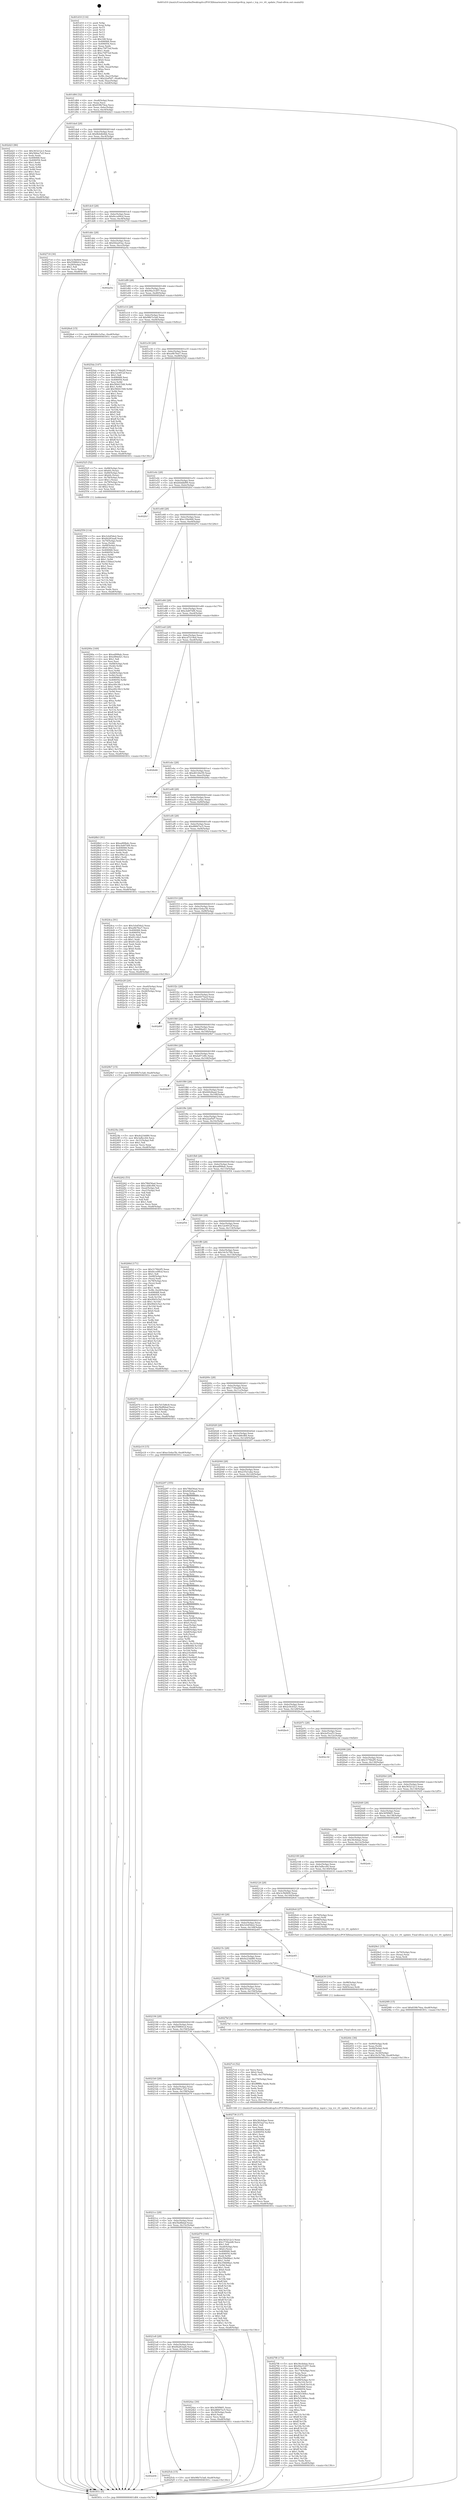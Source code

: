 digraph "0x401d10" {
  label = "0x401d10 (/mnt/c/Users/mathe/Desktop/tcc/POCII/binaries/extr_linuxnetipv4tcp_input.c_tcp_rcv_rtt_update_Final-ollvm.out::main(0))"
  labelloc = "t"
  node[shape=record]

  Entry [label="",width=0.3,height=0.3,shape=circle,fillcolor=black,style=filled]
  "0x401d84" [label="{
     0x401d84 [32]\l
     | [instrs]\l
     &nbsp;&nbsp;0x401d84 \<+6\>: mov -0xa8(%rbp),%eax\l
     &nbsp;&nbsp;0x401d8a \<+2\>: mov %eax,%ecx\l
     &nbsp;&nbsp;0x401d8c \<+6\>: sub $0x839b74ea,%ecx\l
     &nbsp;&nbsp;0x401d92 \<+6\>: mov %eax,-0xbc(%rbp)\l
     &nbsp;&nbsp;0x401d98 \<+6\>: mov %ecx,-0xc0(%rbp)\l
     &nbsp;&nbsp;0x401d9e \<+6\>: je 0000000000402d23 \<main+0x1013\>\l
  }"]
  "0x402d23" [label="{
     0x402d23 [86]\l
     | [instrs]\l
     &nbsp;&nbsp;0x402d23 \<+5\>: mov $0x363212c3,%eax\l
     &nbsp;&nbsp;0x402d28 \<+5\>: mov $0x566ac7a5,%ecx\l
     &nbsp;&nbsp;0x402d2d \<+2\>: xor %edx,%edx\l
     &nbsp;&nbsp;0x402d2f \<+7\>: mov 0x406068,%esi\l
     &nbsp;&nbsp;0x402d36 \<+7\>: mov 0x406054,%edi\l
     &nbsp;&nbsp;0x402d3d \<+3\>: sub $0x1,%edx\l
     &nbsp;&nbsp;0x402d40 \<+3\>: mov %esi,%r8d\l
     &nbsp;&nbsp;0x402d43 \<+3\>: add %edx,%r8d\l
     &nbsp;&nbsp;0x402d46 \<+4\>: imul %r8d,%esi\l
     &nbsp;&nbsp;0x402d4a \<+3\>: and $0x1,%esi\l
     &nbsp;&nbsp;0x402d4d \<+3\>: cmp $0x0,%esi\l
     &nbsp;&nbsp;0x402d50 \<+4\>: sete %r9b\l
     &nbsp;&nbsp;0x402d54 \<+3\>: cmp $0xa,%edi\l
     &nbsp;&nbsp;0x402d57 \<+4\>: setl %r10b\l
     &nbsp;&nbsp;0x402d5b \<+3\>: mov %r9b,%r11b\l
     &nbsp;&nbsp;0x402d5e \<+3\>: and %r10b,%r11b\l
     &nbsp;&nbsp;0x402d61 \<+3\>: xor %r10b,%r9b\l
     &nbsp;&nbsp;0x402d64 \<+3\>: or %r9b,%r11b\l
     &nbsp;&nbsp;0x402d67 \<+4\>: test $0x1,%r11b\l
     &nbsp;&nbsp;0x402d6b \<+3\>: cmovne %ecx,%eax\l
     &nbsp;&nbsp;0x402d6e \<+6\>: mov %eax,-0xa8(%rbp)\l
     &nbsp;&nbsp;0x402d74 \<+5\>: jmp 000000000040301c \<main+0x130c\>\l
  }"]
  "0x401da4" [label="{
     0x401da4 [28]\l
     | [instrs]\l
     &nbsp;&nbsp;0x401da4 \<+5\>: jmp 0000000000401da9 \<main+0x99\>\l
     &nbsp;&nbsp;0x401da9 \<+6\>: mov -0xbc(%rbp),%eax\l
     &nbsp;&nbsp;0x401daf \<+5\>: sub $0x8b4db4bb,%eax\l
     &nbsp;&nbsp;0x401db4 \<+6\>: mov %eax,-0xc4(%rbp)\l
     &nbsp;&nbsp;0x401dba \<+6\>: je 00000000004029ff \<main+0xcef\>\l
  }"]
  Exit [label="",width=0.3,height=0.3,shape=circle,fillcolor=black,style=filled,peripheries=2]
  "0x4029ff" [label="{
     0x4029ff\l
  }", style=dashed]
  "0x401dc0" [label="{
     0x401dc0 [28]\l
     | [instrs]\l
     &nbsp;&nbsp;0x401dc0 \<+5\>: jmp 0000000000401dc5 \<main+0xb5\>\l
     &nbsp;&nbsp;0x401dc5 \<+6\>: mov -0xbc(%rbp),%eax\l
     &nbsp;&nbsp;0x401dcb \<+5\>: sub $0x8cce99cd,%eax\l
     &nbsp;&nbsp;0x401dd0 \<+6\>: mov %eax,-0xc8(%rbp)\l
     &nbsp;&nbsp;0x401dd6 \<+6\>: je 0000000000402718 \<main+0xa08\>\l
  }"]
  "0x4029f0" [label="{
     0x4029f0 [15]\l
     | [instrs]\l
     &nbsp;&nbsp;0x4029f0 \<+10\>: movl $0x839b74ea,-0xa8(%rbp)\l
     &nbsp;&nbsp;0x4029fa \<+5\>: jmp 000000000040301c \<main+0x130c\>\l
  }"]
  "0x402718" [label="{
     0x402718 [30]\l
     | [instrs]\l
     &nbsp;&nbsp;0x402718 \<+5\>: mov $0x3c5bf409,%eax\l
     &nbsp;&nbsp;0x40271d \<+5\>: mov $0x558f641d,%ecx\l
     &nbsp;&nbsp;0x402722 \<+3\>: mov -0x29(%rbp),%dl\l
     &nbsp;&nbsp;0x402725 \<+3\>: test $0x1,%dl\l
     &nbsp;&nbsp;0x402728 \<+3\>: cmovne %ecx,%eax\l
     &nbsp;&nbsp;0x40272b \<+6\>: mov %eax,-0xa8(%rbp)\l
     &nbsp;&nbsp;0x402731 \<+5\>: jmp 000000000040301c \<main+0x130c\>\l
  }"]
  "0x401ddc" [label="{
     0x401ddc [28]\l
     | [instrs]\l
     &nbsp;&nbsp;0x401ddc \<+5\>: jmp 0000000000401de1 \<main+0xd1\>\l
     &nbsp;&nbsp;0x401de1 \<+6\>: mov -0xbc(%rbp),%eax\l
     &nbsp;&nbsp;0x401de7 \<+5\>: sub $0x942a93ac,%eax\l
     &nbsp;&nbsp;0x401dec \<+6\>: mov %eax,-0xcc(%rbp)\l
     &nbsp;&nbsp;0x401df2 \<+6\>: je 0000000000402a5a \<main+0xd4a\>\l
  }"]
  "0x4029e1" [label="{
     0x4029e1 [15]\l
     | [instrs]\l
     &nbsp;&nbsp;0x4029e1 \<+4\>: mov -0x70(%rbp),%rax\l
     &nbsp;&nbsp;0x4029e5 \<+3\>: mov (%rax),%rax\l
     &nbsp;&nbsp;0x4029e8 \<+3\>: mov %rax,%rdi\l
     &nbsp;&nbsp;0x4029eb \<+5\>: call 0000000000401030 \<free@plt\>\l
     | [calls]\l
     &nbsp;&nbsp;0x401030 \{1\} (unknown)\l
  }"]
  "0x402a5a" [label="{
     0x402a5a\l
  }", style=dashed]
  "0x401df8" [label="{
     0x401df8 [28]\l
     | [instrs]\l
     &nbsp;&nbsp;0x401df8 \<+5\>: jmp 0000000000401dfd \<main+0xed\>\l
     &nbsp;&nbsp;0x401dfd \<+6\>: mov -0xbc(%rbp),%eax\l
     &nbsp;&nbsp;0x401e03 \<+5\>: sub $0x94a31d57,%eax\l
     &nbsp;&nbsp;0x401e08 \<+6\>: mov %eax,-0xd0(%rbp)\l
     &nbsp;&nbsp;0x401e0e \<+6\>: je 00000000004028a4 \<main+0xb94\>\l
  }"]
  "0x4027f8" [label="{
     0x4027f8 [172]\l
     | [instrs]\l
     &nbsp;&nbsp;0x4027f8 \<+5\>: mov $0x36cfebae,%ecx\l
     &nbsp;&nbsp;0x4027fd \<+5\>: mov $0x94a31d57,%edx\l
     &nbsp;&nbsp;0x402802 \<+3\>: mov $0x1,%r8b\l
     &nbsp;&nbsp;0x402805 \<+6\>: mov -0x174(%rbp),%esi\l
     &nbsp;&nbsp;0x40280b \<+3\>: imul %eax,%esi\l
     &nbsp;&nbsp;0x40280e \<+4\>: mov -0x70(%rbp),%r9\l
     &nbsp;&nbsp;0x402812 \<+3\>: mov (%r9),%r9\l
     &nbsp;&nbsp;0x402815 \<+4\>: mov -0x68(%rbp),%r10\l
     &nbsp;&nbsp;0x402819 \<+3\>: movslq (%r10),%r10\l
     &nbsp;&nbsp;0x40281c \<+4\>: mov %esi,(%r9,%r10,4)\l
     &nbsp;&nbsp;0x402820 \<+7\>: mov 0x406068,%eax\l
     &nbsp;&nbsp;0x402827 \<+7\>: mov 0x406054,%esi\l
     &nbsp;&nbsp;0x40282e \<+2\>: mov %eax,%edi\l
     &nbsp;&nbsp;0x402830 \<+6\>: sub $0x543369cc,%edi\l
     &nbsp;&nbsp;0x402836 \<+3\>: sub $0x1,%edi\l
     &nbsp;&nbsp;0x402839 \<+6\>: add $0x543369cc,%edi\l
     &nbsp;&nbsp;0x40283f \<+3\>: imul %edi,%eax\l
     &nbsp;&nbsp;0x402842 \<+3\>: and $0x1,%eax\l
     &nbsp;&nbsp;0x402845 \<+3\>: cmp $0x0,%eax\l
     &nbsp;&nbsp;0x402848 \<+4\>: sete %r11b\l
     &nbsp;&nbsp;0x40284c \<+3\>: cmp $0xa,%esi\l
     &nbsp;&nbsp;0x40284f \<+3\>: setl %bl\l
     &nbsp;&nbsp;0x402852 \<+3\>: mov %r11b,%r14b\l
     &nbsp;&nbsp;0x402855 \<+4\>: xor $0xff,%r14b\l
     &nbsp;&nbsp;0x402859 \<+3\>: mov %bl,%r15b\l
     &nbsp;&nbsp;0x40285c \<+4\>: xor $0xff,%r15b\l
     &nbsp;&nbsp;0x402860 \<+4\>: xor $0x1,%r8b\l
     &nbsp;&nbsp;0x402864 \<+3\>: mov %r14b,%r12b\l
     &nbsp;&nbsp;0x402867 \<+4\>: and $0xff,%r12b\l
     &nbsp;&nbsp;0x40286b \<+3\>: and %r8b,%r11b\l
     &nbsp;&nbsp;0x40286e \<+3\>: mov %r15b,%r13b\l
     &nbsp;&nbsp;0x402871 \<+4\>: and $0xff,%r13b\l
     &nbsp;&nbsp;0x402875 \<+3\>: and %r8b,%bl\l
     &nbsp;&nbsp;0x402878 \<+3\>: or %r11b,%r12b\l
     &nbsp;&nbsp;0x40287b \<+3\>: or %bl,%r13b\l
     &nbsp;&nbsp;0x40287e \<+3\>: xor %r13b,%r12b\l
     &nbsp;&nbsp;0x402881 \<+3\>: or %r15b,%r14b\l
     &nbsp;&nbsp;0x402884 \<+4\>: xor $0xff,%r14b\l
     &nbsp;&nbsp;0x402888 \<+4\>: or $0x1,%r8b\l
     &nbsp;&nbsp;0x40288c \<+3\>: and %r8b,%r14b\l
     &nbsp;&nbsp;0x40288f \<+3\>: or %r14b,%r12b\l
     &nbsp;&nbsp;0x402892 \<+4\>: test $0x1,%r12b\l
     &nbsp;&nbsp;0x402896 \<+3\>: cmovne %edx,%ecx\l
     &nbsp;&nbsp;0x402899 \<+6\>: mov %ecx,-0xa8(%rbp)\l
     &nbsp;&nbsp;0x40289f \<+5\>: jmp 000000000040301c \<main+0x130c\>\l
  }"]
  "0x4028a4" [label="{
     0x4028a4 [15]\l
     | [instrs]\l
     &nbsp;&nbsp;0x4028a4 \<+10\>: movl $0xd6c1a5ac,-0xa8(%rbp)\l
     &nbsp;&nbsp;0x4028ae \<+5\>: jmp 000000000040301c \<main+0x130c\>\l
  }"]
  "0x401e14" [label="{
     0x401e14 [28]\l
     | [instrs]\l
     &nbsp;&nbsp;0x401e14 \<+5\>: jmp 0000000000401e19 \<main+0x109\>\l
     &nbsp;&nbsp;0x401e19 \<+6\>: mov -0xbc(%rbp),%eax\l
     &nbsp;&nbsp;0x401e1f \<+5\>: sub $0x98b7e3a8,%eax\l
     &nbsp;&nbsp;0x401e24 \<+6\>: mov %eax,-0xd4(%rbp)\l
     &nbsp;&nbsp;0x401e2a \<+6\>: je 00000000004025da \<main+0x8ca\>\l
  }"]
  "0x4027c4" [label="{
     0x4027c4 [52]\l
     | [instrs]\l
     &nbsp;&nbsp;0x4027c4 \<+2\>: xor %ecx,%ecx\l
     &nbsp;&nbsp;0x4027c6 \<+5\>: mov $0x2,%edx\l
     &nbsp;&nbsp;0x4027cb \<+6\>: mov %edx,-0x170(%rbp)\l
     &nbsp;&nbsp;0x4027d1 \<+1\>: cltd\l
     &nbsp;&nbsp;0x4027d2 \<+6\>: mov -0x170(%rbp),%esi\l
     &nbsp;&nbsp;0x4027d8 \<+2\>: idiv %esi\l
     &nbsp;&nbsp;0x4027da \<+6\>: imul $0xfffffffe,%edx,%edx\l
     &nbsp;&nbsp;0x4027e0 \<+2\>: mov %ecx,%edi\l
     &nbsp;&nbsp;0x4027e2 \<+2\>: sub %edx,%edi\l
     &nbsp;&nbsp;0x4027e4 \<+2\>: mov %ecx,%edx\l
     &nbsp;&nbsp;0x4027e6 \<+3\>: sub $0x1,%edx\l
     &nbsp;&nbsp;0x4027e9 \<+2\>: add %edx,%edi\l
     &nbsp;&nbsp;0x4027eb \<+2\>: sub %edi,%ecx\l
     &nbsp;&nbsp;0x4027ed \<+6\>: mov %ecx,-0x174(%rbp)\l
     &nbsp;&nbsp;0x4027f3 \<+5\>: call 0000000000401160 \<next_i\>\l
     | [calls]\l
     &nbsp;&nbsp;0x401160 \{1\} (/mnt/c/Users/mathe/Desktop/tcc/POCII/binaries/extr_linuxnetipv4tcp_input.c_tcp_rcv_rtt_update_Final-ollvm.out::next_i)\l
  }"]
  "0x4025da" [label="{
     0x4025da [147]\l
     | [instrs]\l
     &nbsp;&nbsp;0x4025da \<+5\>: mov $0x3176b2f5,%eax\l
     &nbsp;&nbsp;0x4025df \<+5\>: mov $0x12e4912f,%ecx\l
     &nbsp;&nbsp;0x4025e4 \<+2\>: mov $0x1,%dl\l
     &nbsp;&nbsp;0x4025e6 \<+7\>: mov 0x406068,%esi\l
     &nbsp;&nbsp;0x4025ed \<+7\>: mov 0x406054,%edi\l
     &nbsp;&nbsp;0x4025f4 \<+3\>: mov %esi,%r8d\l
     &nbsp;&nbsp;0x4025f7 \<+7\>: sub $0x58441548,%r8d\l
     &nbsp;&nbsp;0x4025fe \<+4\>: sub $0x1,%r8d\l
     &nbsp;&nbsp;0x402602 \<+7\>: add $0x58441548,%r8d\l
     &nbsp;&nbsp;0x402609 \<+4\>: imul %r8d,%esi\l
     &nbsp;&nbsp;0x40260d \<+3\>: and $0x1,%esi\l
     &nbsp;&nbsp;0x402610 \<+3\>: cmp $0x0,%esi\l
     &nbsp;&nbsp;0x402613 \<+4\>: sete %r9b\l
     &nbsp;&nbsp;0x402617 \<+3\>: cmp $0xa,%edi\l
     &nbsp;&nbsp;0x40261a \<+4\>: setl %r10b\l
     &nbsp;&nbsp;0x40261e \<+3\>: mov %r9b,%r11b\l
     &nbsp;&nbsp;0x402621 \<+4\>: xor $0xff,%r11b\l
     &nbsp;&nbsp;0x402625 \<+3\>: mov %r10b,%bl\l
     &nbsp;&nbsp;0x402628 \<+3\>: xor $0xff,%bl\l
     &nbsp;&nbsp;0x40262b \<+3\>: xor $0x1,%dl\l
     &nbsp;&nbsp;0x40262e \<+3\>: mov %r11b,%r14b\l
     &nbsp;&nbsp;0x402631 \<+4\>: and $0xff,%r14b\l
     &nbsp;&nbsp;0x402635 \<+3\>: and %dl,%r9b\l
     &nbsp;&nbsp;0x402638 \<+3\>: mov %bl,%r15b\l
     &nbsp;&nbsp;0x40263b \<+4\>: and $0xff,%r15b\l
     &nbsp;&nbsp;0x40263f \<+3\>: and %dl,%r10b\l
     &nbsp;&nbsp;0x402642 \<+3\>: or %r9b,%r14b\l
     &nbsp;&nbsp;0x402645 \<+3\>: or %r10b,%r15b\l
     &nbsp;&nbsp;0x402648 \<+3\>: xor %r15b,%r14b\l
     &nbsp;&nbsp;0x40264b \<+3\>: or %bl,%r11b\l
     &nbsp;&nbsp;0x40264e \<+4\>: xor $0xff,%r11b\l
     &nbsp;&nbsp;0x402652 \<+3\>: or $0x1,%dl\l
     &nbsp;&nbsp;0x402655 \<+3\>: and %dl,%r11b\l
     &nbsp;&nbsp;0x402658 \<+3\>: or %r11b,%r14b\l
     &nbsp;&nbsp;0x40265b \<+4\>: test $0x1,%r14b\l
     &nbsp;&nbsp;0x40265f \<+3\>: cmovne %ecx,%eax\l
     &nbsp;&nbsp;0x402662 \<+6\>: mov %eax,-0xa8(%rbp)\l
     &nbsp;&nbsp;0x402668 \<+5\>: jmp 000000000040301c \<main+0x130c\>\l
  }"]
  "0x401e30" [label="{
     0x401e30 [28]\l
     | [instrs]\l
     &nbsp;&nbsp;0x401e30 \<+5\>: jmp 0000000000401e35 \<main+0x125\>\l
     &nbsp;&nbsp;0x401e35 \<+6\>: mov -0xbc(%rbp),%eax\l
     &nbsp;&nbsp;0x401e3b \<+5\>: sub $0xa9b7fee7,%eax\l
     &nbsp;&nbsp;0x401e40 \<+6\>: mov %eax,-0xd8(%rbp)\l
     &nbsp;&nbsp;0x401e46 \<+6\>: je 0000000000402525 \<main+0x815\>\l
  }"]
  "0x402204" [label="{
     0x402204\l
  }", style=dashed]
  "0x402525" [label="{
     0x402525 [52]\l
     | [instrs]\l
     &nbsp;&nbsp;0x402525 \<+7\>: mov -0x88(%rbp),%rax\l
     &nbsp;&nbsp;0x40252c \<+6\>: movl $0x64,(%rax)\l
     &nbsp;&nbsp;0x402532 \<+4\>: mov -0x80(%rbp),%rax\l
     &nbsp;&nbsp;0x402536 \<+6\>: movl $0x64,(%rax)\l
     &nbsp;&nbsp;0x40253c \<+4\>: mov -0x78(%rbp),%rax\l
     &nbsp;&nbsp;0x402540 \<+6\>: movl $0x1,(%rax)\l
     &nbsp;&nbsp;0x402546 \<+4\>: mov -0x78(%rbp),%rax\l
     &nbsp;&nbsp;0x40254a \<+3\>: movslq (%rax),%rax\l
     &nbsp;&nbsp;0x40254d \<+4\>: shl $0x2,%rax\l
     &nbsp;&nbsp;0x402551 \<+3\>: mov %rax,%rdi\l
     &nbsp;&nbsp;0x402554 \<+5\>: call 0000000000401050 \<malloc@plt\>\l
     | [calls]\l
     &nbsp;&nbsp;0x401050 \{1\} (unknown)\l
  }"]
  "0x401e4c" [label="{
     0x401e4c [28]\l
     | [instrs]\l
     &nbsp;&nbsp;0x401e4c \<+5\>: jmp 0000000000401e51 \<main+0x141\>\l
     &nbsp;&nbsp;0x401e51 \<+6\>: mov -0xbc(%rbp),%eax\l
     &nbsp;&nbsp;0x401e57 \<+5\>: sub $0xb0ddbf99,%eax\l
     &nbsp;&nbsp;0x401e5c \<+6\>: mov %eax,-0xdc(%rbp)\l
     &nbsp;&nbsp;0x401e62 \<+6\>: je 0000000000402fcf \<main+0x12bf\>\l
  }"]
  "0x4025cb" [label="{
     0x4025cb [15]\l
     | [instrs]\l
     &nbsp;&nbsp;0x4025cb \<+10\>: movl $0x98b7e3a8,-0xa8(%rbp)\l
     &nbsp;&nbsp;0x4025d5 \<+5\>: jmp 000000000040301c \<main+0x130c\>\l
  }"]
  "0x402fcf" [label="{
     0x402fcf\l
  }", style=dashed]
  "0x401e68" [label="{
     0x401e68 [28]\l
     | [instrs]\l
     &nbsp;&nbsp;0x401e68 \<+5\>: jmp 0000000000401e6d \<main+0x15d\>\l
     &nbsp;&nbsp;0x401e6d \<+6\>: mov -0xbc(%rbp),%eax\l
     &nbsp;&nbsp;0x401e73 \<+5\>: sub $0xc1fde9d4,%eax\l
     &nbsp;&nbsp;0x401e78 \<+6\>: mov %eax,-0xe0(%rbp)\l
     &nbsp;&nbsp;0x401e7e \<+6\>: je 0000000000402f7e \<main+0x126e\>\l
  }"]
  "0x402559" [label="{
     0x402559 [114]\l
     | [instrs]\l
     &nbsp;&nbsp;0x402559 \<+5\>: mov $0x3cb45de2,%ecx\l
     &nbsp;&nbsp;0x40255e \<+5\>: mov $0x6b283aa8,%edx\l
     &nbsp;&nbsp;0x402563 \<+4\>: mov -0x70(%rbp),%rdi\l
     &nbsp;&nbsp;0x402567 \<+3\>: mov %rax,(%rdi)\l
     &nbsp;&nbsp;0x40256a \<+4\>: mov -0x68(%rbp),%rax\l
     &nbsp;&nbsp;0x40256e \<+6\>: movl $0x0,(%rax)\l
     &nbsp;&nbsp;0x402574 \<+7\>: mov 0x406068,%esi\l
     &nbsp;&nbsp;0x40257b \<+8\>: mov 0x406054,%r8d\l
     &nbsp;&nbsp;0x402583 \<+3\>: mov %esi,%r9d\l
     &nbsp;&nbsp;0x402586 \<+7\>: add $0xc15fdacf,%r9d\l
     &nbsp;&nbsp;0x40258d \<+4\>: sub $0x1,%r9d\l
     &nbsp;&nbsp;0x402591 \<+7\>: sub $0xc15fdacf,%r9d\l
     &nbsp;&nbsp;0x402598 \<+4\>: imul %r9d,%esi\l
     &nbsp;&nbsp;0x40259c \<+3\>: and $0x1,%esi\l
     &nbsp;&nbsp;0x40259f \<+3\>: cmp $0x0,%esi\l
     &nbsp;&nbsp;0x4025a2 \<+4\>: sete %r10b\l
     &nbsp;&nbsp;0x4025a6 \<+4\>: cmp $0xa,%r8d\l
     &nbsp;&nbsp;0x4025aa \<+4\>: setl %r11b\l
     &nbsp;&nbsp;0x4025ae \<+3\>: mov %r10b,%bl\l
     &nbsp;&nbsp;0x4025b1 \<+3\>: and %r11b,%bl\l
     &nbsp;&nbsp;0x4025b4 \<+3\>: xor %r11b,%r10b\l
     &nbsp;&nbsp;0x4025b7 \<+3\>: or %r10b,%bl\l
     &nbsp;&nbsp;0x4025ba \<+3\>: test $0x1,%bl\l
     &nbsp;&nbsp;0x4025bd \<+3\>: cmovne %edx,%ecx\l
     &nbsp;&nbsp;0x4025c0 \<+6\>: mov %ecx,-0xa8(%rbp)\l
     &nbsp;&nbsp;0x4025c6 \<+5\>: jmp 000000000040301c \<main+0x130c\>\l
  }"]
  "0x402f7e" [label="{
     0x402f7e\l
  }", style=dashed]
  "0x401e84" [label="{
     0x401e84 [28]\l
     | [instrs]\l
     &nbsp;&nbsp;0x401e84 \<+5\>: jmp 0000000000401e89 \<main+0x179\>\l
     &nbsp;&nbsp;0x401e89 \<+6\>: mov -0xbc(%rbp),%eax\l
     &nbsp;&nbsp;0x401e8f \<+5\>: sub $0xcbd07df4,%eax\l
     &nbsp;&nbsp;0x401e94 \<+6\>: mov %eax,-0xe4(%rbp)\l
     &nbsp;&nbsp;0x401e9a \<+6\>: je 000000000040290e \<main+0xbfe\>\l
  }"]
  "0x4021e8" [label="{
     0x4021e8 [28]\l
     | [instrs]\l
     &nbsp;&nbsp;0x4021e8 \<+5\>: jmp 00000000004021ed \<main+0x4dd\>\l
     &nbsp;&nbsp;0x4021ed \<+6\>: mov -0xbc(%rbp),%eax\l
     &nbsp;&nbsp;0x4021f3 \<+5\>: sub $0x6b283aa8,%eax\l
     &nbsp;&nbsp;0x4021f8 \<+6\>: mov %eax,-0x160(%rbp)\l
     &nbsp;&nbsp;0x4021fe \<+6\>: je 00000000004025cb \<main+0x8bb\>\l
  }"]
  "0x40290e" [label="{
     0x40290e [169]\l
     | [instrs]\l
     &nbsp;&nbsp;0x40290e \<+5\>: mov $0xad99bdc,%eax\l
     &nbsp;&nbsp;0x402913 \<+5\>: mov $0xef84ef21,%ecx\l
     &nbsp;&nbsp;0x402918 \<+2\>: mov $0x1,%dl\l
     &nbsp;&nbsp;0x40291a \<+2\>: xor %esi,%esi\l
     &nbsp;&nbsp;0x40291c \<+4\>: mov -0x68(%rbp),%rdi\l
     &nbsp;&nbsp;0x402920 \<+3\>: mov (%rdi),%r8d\l
     &nbsp;&nbsp;0x402923 \<+3\>: sub $0x1,%esi\l
     &nbsp;&nbsp;0x402926 \<+3\>: sub %esi,%r8d\l
     &nbsp;&nbsp;0x402929 \<+4\>: mov -0x68(%rbp),%rdi\l
     &nbsp;&nbsp;0x40292d \<+3\>: mov %r8d,(%rdi)\l
     &nbsp;&nbsp;0x402930 \<+7\>: mov 0x406068,%esi\l
     &nbsp;&nbsp;0x402937 \<+8\>: mov 0x406054,%r8d\l
     &nbsp;&nbsp;0x40293f \<+3\>: mov %esi,%r9d\l
     &nbsp;&nbsp;0x402942 \<+7\>: add $0xe49c39c3,%r9d\l
     &nbsp;&nbsp;0x402949 \<+4\>: sub $0x1,%r9d\l
     &nbsp;&nbsp;0x40294d \<+7\>: sub $0xe49c39c3,%r9d\l
     &nbsp;&nbsp;0x402954 \<+4\>: imul %r9d,%esi\l
     &nbsp;&nbsp;0x402958 \<+3\>: and $0x1,%esi\l
     &nbsp;&nbsp;0x40295b \<+3\>: cmp $0x0,%esi\l
     &nbsp;&nbsp;0x40295e \<+4\>: sete %r10b\l
     &nbsp;&nbsp;0x402962 \<+4\>: cmp $0xa,%r8d\l
     &nbsp;&nbsp;0x402966 \<+4\>: setl %r11b\l
     &nbsp;&nbsp;0x40296a \<+3\>: mov %r10b,%bl\l
     &nbsp;&nbsp;0x40296d \<+3\>: xor $0xff,%bl\l
     &nbsp;&nbsp;0x402970 \<+3\>: mov %r11b,%r14b\l
     &nbsp;&nbsp;0x402973 \<+4\>: xor $0xff,%r14b\l
     &nbsp;&nbsp;0x402977 \<+3\>: xor $0x0,%dl\l
     &nbsp;&nbsp;0x40297a \<+3\>: mov %bl,%r15b\l
     &nbsp;&nbsp;0x40297d \<+4\>: and $0x0,%r15b\l
     &nbsp;&nbsp;0x402981 \<+3\>: and %dl,%r10b\l
     &nbsp;&nbsp;0x402984 \<+3\>: mov %r14b,%r12b\l
     &nbsp;&nbsp;0x402987 \<+4\>: and $0x0,%r12b\l
     &nbsp;&nbsp;0x40298b \<+3\>: and %dl,%r11b\l
     &nbsp;&nbsp;0x40298e \<+3\>: or %r10b,%r15b\l
     &nbsp;&nbsp;0x402991 \<+3\>: or %r11b,%r12b\l
     &nbsp;&nbsp;0x402994 \<+3\>: xor %r12b,%r15b\l
     &nbsp;&nbsp;0x402997 \<+3\>: or %r14b,%bl\l
     &nbsp;&nbsp;0x40299a \<+3\>: xor $0xff,%bl\l
     &nbsp;&nbsp;0x40299d \<+3\>: or $0x0,%dl\l
     &nbsp;&nbsp;0x4029a0 \<+2\>: and %dl,%bl\l
     &nbsp;&nbsp;0x4029a2 \<+3\>: or %bl,%r15b\l
     &nbsp;&nbsp;0x4029a5 \<+4\>: test $0x1,%r15b\l
     &nbsp;&nbsp;0x4029a9 \<+3\>: cmovne %ecx,%eax\l
     &nbsp;&nbsp;0x4029ac \<+6\>: mov %eax,-0xa8(%rbp)\l
     &nbsp;&nbsp;0x4029b2 \<+5\>: jmp 000000000040301c \<main+0x130c\>\l
  }"]
  "0x401ea0" [label="{
     0x401ea0 [28]\l
     | [instrs]\l
     &nbsp;&nbsp;0x401ea0 \<+5\>: jmp 0000000000401ea5 \<main+0x195\>\l
     &nbsp;&nbsp;0x401ea5 \<+6\>: mov -0xbc(%rbp),%eax\l
     &nbsp;&nbsp;0x401eab \<+5\>: sub $0xcd7219ed,%eax\l
     &nbsp;&nbsp;0x401eb0 \<+6\>: mov %eax,-0xe8(%rbp)\l
     &nbsp;&nbsp;0x401eb6 \<+6\>: je 0000000000402b46 \<main+0xe36\>\l
  }"]
  "0x4024ac" [label="{
     0x4024ac [30]\l
     | [instrs]\l
     &nbsp;&nbsp;0x4024ac \<+5\>: mov $0x365f96f1,%eax\l
     &nbsp;&nbsp;0x4024b1 \<+5\>: mov $0xd8667ec5,%ecx\l
     &nbsp;&nbsp;0x4024b6 \<+3\>: mov -0x30(%rbp),%edx\l
     &nbsp;&nbsp;0x4024b9 \<+3\>: cmp $0x0,%edx\l
     &nbsp;&nbsp;0x4024bc \<+3\>: cmove %ecx,%eax\l
     &nbsp;&nbsp;0x4024bf \<+6\>: mov %eax,-0xa8(%rbp)\l
     &nbsp;&nbsp;0x4024c5 \<+5\>: jmp 000000000040301c \<main+0x130c\>\l
  }"]
  "0x402b46" [label="{
     0x402b46\l
  }", style=dashed]
  "0x401ebc" [label="{
     0x401ebc [28]\l
     | [instrs]\l
     &nbsp;&nbsp;0x401ebc \<+5\>: jmp 0000000000401ec1 \<main+0x1b1\>\l
     &nbsp;&nbsp;0x401ec1 \<+6\>: mov -0xbc(%rbp),%eax\l
     &nbsp;&nbsp;0x401ec7 \<+5\>: sub $0xd6144e59,%eax\l
     &nbsp;&nbsp;0x401ecc \<+6\>: mov %eax,-0xec(%rbp)\l
     &nbsp;&nbsp;0x401ed2 \<+6\>: je 0000000000402b6a \<main+0xe5a\>\l
  }"]
  "0x4021cc" [label="{
     0x4021cc [28]\l
     | [instrs]\l
     &nbsp;&nbsp;0x4021cc \<+5\>: jmp 00000000004021d1 \<main+0x4c1\>\l
     &nbsp;&nbsp;0x4021d1 \<+6\>: mov -0xbc(%rbp),%eax\l
     &nbsp;&nbsp;0x4021d7 \<+5\>: sub $0x5bdfbbaf,%eax\l
     &nbsp;&nbsp;0x4021dc \<+6\>: mov %eax,-0x15c(%rbp)\l
     &nbsp;&nbsp;0x4021e2 \<+6\>: je 00000000004024ac \<main+0x79c\>\l
  }"]
  "0x402b6a" [label="{
     0x402b6a\l
  }", style=dashed]
  "0x401ed8" [label="{
     0x401ed8 [28]\l
     | [instrs]\l
     &nbsp;&nbsp;0x401ed8 \<+5\>: jmp 0000000000401edd \<main+0x1cd\>\l
     &nbsp;&nbsp;0x401edd \<+6\>: mov -0xbc(%rbp),%eax\l
     &nbsp;&nbsp;0x401ee3 \<+5\>: sub $0xd6c1a5ac,%eax\l
     &nbsp;&nbsp;0x401ee8 \<+6\>: mov %eax,-0xf0(%rbp)\l
     &nbsp;&nbsp;0x401eee \<+6\>: je 00000000004028b3 \<main+0xba3\>\l
  }"]
  "0x402d79" [label="{
     0x402d79 [160]\l
     | [instrs]\l
     &nbsp;&nbsp;0x402d79 \<+5\>: mov $0x363212c3,%eax\l
     &nbsp;&nbsp;0x402d7e \<+5\>: mov $0x1730a2d6,%ecx\l
     &nbsp;&nbsp;0x402d83 \<+2\>: mov $0x1,%dl\l
     &nbsp;&nbsp;0x402d85 \<+7\>: mov -0xa0(%rbp),%rsi\l
     &nbsp;&nbsp;0x402d8c \<+6\>: movl $0x0,(%rsi)\l
     &nbsp;&nbsp;0x402d92 \<+7\>: mov 0x406068,%edi\l
     &nbsp;&nbsp;0x402d99 \<+8\>: mov 0x406054,%r8d\l
     &nbsp;&nbsp;0x402da1 \<+3\>: mov %edi,%r9d\l
     &nbsp;&nbsp;0x402da4 \<+7\>: sub $0x358d9ba1,%r9d\l
     &nbsp;&nbsp;0x402dab \<+4\>: sub $0x1,%r9d\l
     &nbsp;&nbsp;0x402daf \<+7\>: add $0x358d9ba1,%r9d\l
     &nbsp;&nbsp;0x402db6 \<+4\>: imul %r9d,%edi\l
     &nbsp;&nbsp;0x402dba \<+3\>: and $0x1,%edi\l
     &nbsp;&nbsp;0x402dbd \<+3\>: cmp $0x0,%edi\l
     &nbsp;&nbsp;0x402dc0 \<+4\>: sete %r10b\l
     &nbsp;&nbsp;0x402dc4 \<+4\>: cmp $0xa,%r8d\l
     &nbsp;&nbsp;0x402dc8 \<+4\>: setl %r11b\l
     &nbsp;&nbsp;0x402dcc \<+3\>: mov %r10b,%bl\l
     &nbsp;&nbsp;0x402dcf \<+3\>: xor $0xff,%bl\l
     &nbsp;&nbsp;0x402dd2 \<+3\>: mov %r11b,%r14b\l
     &nbsp;&nbsp;0x402dd5 \<+4\>: xor $0xff,%r14b\l
     &nbsp;&nbsp;0x402dd9 \<+3\>: xor $0x1,%dl\l
     &nbsp;&nbsp;0x402ddc \<+3\>: mov %bl,%r15b\l
     &nbsp;&nbsp;0x402ddf \<+4\>: and $0xff,%r15b\l
     &nbsp;&nbsp;0x402de3 \<+3\>: and %dl,%r10b\l
     &nbsp;&nbsp;0x402de6 \<+3\>: mov %r14b,%r12b\l
     &nbsp;&nbsp;0x402de9 \<+4\>: and $0xff,%r12b\l
     &nbsp;&nbsp;0x402ded \<+3\>: and %dl,%r11b\l
     &nbsp;&nbsp;0x402df0 \<+3\>: or %r10b,%r15b\l
     &nbsp;&nbsp;0x402df3 \<+3\>: or %r11b,%r12b\l
     &nbsp;&nbsp;0x402df6 \<+3\>: xor %r12b,%r15b\l
     &nbsp;&nbsp;0x402df9 \<+3\>: or %r14b,%bl\l
     &nbsp;&nbsp;0x402dfc \<+3\>: xor $0xff,%bl\l
     &nbsp;&nbsp;0x402dff \<+3\>: or $0x1,%dl\l
     &nbsp;&nbsp;0x402e02 \<+2\>: and %dl,%bl\l
     &nbsp;&nbsp;0x402e04 \<+3\>: or %bl,%r15b\l
     &nbsp;&nbsp;0x402e07 \<+4\>: test $0x1,%r15b\l
     &nbsp;&nbsp;0x402e0b \<+3\>: cmovne %ecx,%eax\l
     &nbsp;&nbsp;0x402e0e \<+6\>: mov %eax,-0xa8(%rbp)\l
     &nbsp;&nbsp;0x402e14 \<+5\>: jmp 000000000040301c \<main+0x130c\>\l
  }"]
  "0x4028b3" [label="{
     0x4028b3 [91]\l
     | [instrs]\l
     &nbsp;&nbsp;0x4028b3 \<+5\>: mov $0xad99bdc,%eax\l
     &nbsp;&nbsp;0x4028b8 \<+5\>: mov $0xcbd07df4,%ecx\l
     &nbsp;&nbsp;0x4028bd \<+7\>: mov 0x406068,%edx\l
     &nbsp;&nbsp;0x4028c4 \<+7\>: mov 0x406054,%esi\l
     &nbsp;&nbsp;0x4028cb \<+2\>: mov %edx,%edi\l
     &nbsp;&nbsp;0x4028cd \<+6\>: sub $0xc99e12cc,%edi\l
     &nbsp;&nbsp;0x4028d3 \<+3\>: sub $0x1,%edi\l
     &nbsp;&nbsp;0x4028d6 \<+6\>: add $0xc99e12cc,%edi\l
     &nbsp;&nbsp;0x4028dc \<+3\>: imul %edi,%edx\l
     &nbsp;&nbsp;0x4028df \<+3\>: and $0x1,%edx\l
     &nbsp;&nbsp;0x4028e2 \<+3\>: cmp $0x0,%edx\l
     &nbsp;&nbsp;0x4028e5 \<+4\>: sete %r8b\l
     &nbsp;&nbsp;0x4028e9 \<+3\>: cmp $0xa,%esi\l
     &nbsp;&nbsp;0x4028ec \<+4\>: setl %r9b\l
     &nbsp;&nbsp;0x4028f0 \<+3\>: mov %r8b,%r10b\l
     &nbsp;&nbsp;0x4028f3 \<+3\>: and %r9b,%r10b\l
     &nbsp;&nbsp;0x4028f6 \<+3\>: xor %r9b,%r8b\l
     &nbsp;&nbsp;0x4028f9 \<+3\>: or %r8b,%r10b\l
     &nbsp;&nbsp;0x4028fc \<+4\>: test $0x1,%r10b\l
     &nbsp;&nbsp;0x402900 \<+3\>: cmovne %ecx,%eax\l
     &nbsp;&nbsp;0x402903 \<+6\>: mov %eax,-0xa8(%rbp)\l
     &nbsp;&nbsp;0x402909 \<+5\>: jmp 000000000040301c \<main+0x130c\>\l
  }"]
  "0x401ef4" [label="{
     0x401ef4 [28]\l
     | [instrs]\l
     &nbsp;&nbsp;0x401ef4 \<+5\>: jmp 0000000000401ef9 \<main+0x1e9\>\l
     &nbsp;&nbsp;0x401ef9 \<+6\>: mov -0xbc(%rbp),%eax\l
     &nbsp;&nbsp;0x401eff \<+5\>: sub $0xd8667ec5,%eax\l
     &nbsp;&nbsp;0x401f04 \<+6\>: mov %eax,-0xf4(%rbp)\l
     &nbsp;&nbsp;0x401f0a \<+6\>: je 00000000004024ca \<main+0x7ba\>\l
  }"]
  "0x4021b0" [label="{
     0x4021b0 [28]\l
     | [instrs]\l
     &nbsp;&nbsp;0x4021b0 \<+5\>: jmp 00000000004021b5 \<main+0x4a5\>\l
     &nbsp;&nbsp;0x4021b5 \<+6\>: mov -0xbc(%rbp),%eax\l
     &nbsp;&nbsp;0x4021bb \<+5\>: sub $0x566ac7a5,%eax\l
     &nbsp;&nbsp;0x4021c0 \<+6\>: mov %eax,-0x158(%rbp)\l
     &nbsp;&nbsp;0x4021c6 \<+6\>: je 0000000000402d79 \<main+0x1069\>\l
  }"]
  "0x4024ca" [label="{
     0x4024ca [91]\l
     | [instrs]\l
     &nbsp;&nbsp;0x4024ca \<+5\>: mov $0x3cb45de2,%eax\l
     &nbsp;&nbsp;0x4024cf \<+5\>: mov $0xa9b7fee7,%ecx\l
     &nbsp;&nbsp;0x4024d4 \<+7\>: mov 0x406068,%edx\l
     &nbsp;&nbsp;0x4024db \<+7\>: mov 0x406054,%esi\l
     &nbsp;&nbsp;0x4024e2 \<+2\>: mov %edx,%edi\l
     &nbsp;&nbsp;0x4024e4 \<+6\>: sub $0x81c2fa3,%edi\l
     &nbsp;&nbsp;0x4024ea \<+3\>: sub $0x1,%edi\l
     &nbsp;&nbsp;0x4024ed \<+6\>: add $0x81c2fa3,%edi\l
     &nbsp;&nbsp;0x4024f3 \<+3\>: imul %edi,%edx\l
     &nbsp;&nbsp;0x4024f6 \<+3\>: and $0x1,%edx\l
     &nbsp;&nbsp;0x4024f9 \<+3\>: cmp $0x0,%edx\l
     &nbsp;&nbsp;0x4024fc \<+4\>: sete %r8b\l
     &nbsp;&nbsp;0x402500 \<+3\>: cmp $0xa,%esi\l
     &nbsp;&nbsp;0x402503 \<+4\>: setl %r9b\l
     &nbsp;&nbsp;0x402507 \<+3\>: mov %r8b,%r10b\l
     &nbsp;&nbsp;0x40250a \<+3\>: and %r9b,%r10b\l
     &nbsp;&nbsp;0x40250d \<+3\>: xor %r9b,%r8b\l
     &nbsp;&nbsp;0x402510 \<+3\>: or %r8b,%r10b\l
     &nbsp;&nbsp;0x402513 \<+4\>: test $0x1,%r10b\l
     &nbsp;&nbsp;0x402517 \<+3\>: cmovne %ecx,%eax\l
     &nbsp;&nbsp;0x40251a \<+6\>: mov %eax,-0xa8(%rbp)\l
     &nbsp;&nbsp;0x402520 \<+5\>: jmp 000000000040301c \<main+0x130c\>\l
  }"]
  "0x401f10" [label="{
     0x401f10 [28]\l
     | [instrs]\l
     &nbsp;&nbsp;0x401f10 \<+5\>: jmp 0000000000401f15 \<main+0x205\>\l
     &nbsp;&nbsp;0x401f15 \<+6\>: mov -0xbc(%rbp),%eax\l
     &nbsp;&nbsp;0x401f1b \<+5\>: sub $0xe1b4ac5b,%eax\l
     &nbsp;&nbsp;0x401f20 \<+6\>: mov %eax,-0xf8(%rbp)\l
     &nbsp;&nbsp;0x401f26 \<+6\>: je 0000000000402e28 \<main+0x1118\>\l
  }"]
  "0x402736" [label="{
     0x402736 [137]\l
     | [instrs]\l
     &nbsp;&nbsp;0x402736 \<+5\>: mov $0x36cfebae,%eax\l
     &nbsp;&nbsp;0x40273b \<+5\>: mov $0x503a27ea,%ecx\l
     &nbsp;&nbsp;0x402740 \<+2\>: mov $0x1,%dl\l
     &nbsp;&nbsp;0x402742 \<+2\>: xor %esi,%esi\l
     &nbsp;&nbsp;0x402744 \<+7\>: mov 0x406068,%edi\l
     &nbsp;&nbsp;0x40274b \<+8\>: mov 0x406054,%r8d\l
     &nbsp;&nbsp;0x402753 \<+3\>: sub $0x1,%esi\l
     &nbsp;&nbsp;0x402756 \<+3\>: mov %edi,%r9d\l
     &nbsp;&nbsp;0x402759 \<+3\>: add %esi,%r9d\l
     &nbsp;&nbsp;0x40275c \<+4\>: imul %r9d,%edi\l
     &nbsp;&nbsp;0x402760 \<+3\>: and $0x1,%edi\l
     &nbsp;&nbsp;0x402763 \<+3\>: cmp $0x0,%edi\l
     &nbsp;&nbsp;0x402766 \<+4\>: sete %r10b\l
     &nbsp;&nbsp;0x40276a \<+4\>: cmp $0xa,%r8d\l
     &nbsp;&nbsp;0x40276e \<+4\>: setl %r11b\l
     &nbsp;&nbsp;0x402772 \<+3\>: mov %r10b,%bl\l
     &nbsp;&nbsp;0x402775 \<+3\>: xor $0xff,%bl\l
     &nbsp;&nbsp;0x402778 \<+3\>: mov %r11b,%r14b\l
     &nbsp;&nbsp;0x40277b \<+4\>: xor $0xff,%r14b\l
     &nbsp;&nbsp;0x40277f \<+3\>: xor $0x0,%dl\l
     &nbsp;&nbsp;0x402782 \<+3\>: mov %bl,%r15b\l
     &nbsp;&nbsp;0x402785 \<+4\>: and $0x0,%r15b\l
     &nbsp;&nbsp;0x402789 \<+3\>: and %dl,%r10b\l
     &nbsp;&nbsp;0x40278c \<+3\>: mov %r14b,%r12b\l
     &nbsp;&nbsp;0x40278f \<+4\>: and $0x0,%r12b\l
     &nbsp;&nbsp;0x402793 \<+3\>: and %dl,%r11b\l
     &nbsp;&nbsp;0x402796 \<+3\>: or %r10b,%r15b\l
     &nbsp;&nbsp;0x402799 \<+3\>: or %r11b,%r12b\l
     &nbsp;&nbsp;0x40279c \<+3\>: xor %r12b,%r15b\l
     &nbsp;&nbsp;0x40279f \<+3\>: or %r14b,%bl\l
     &nbsp;&nbsp;0x4027a2 \<+3\>: xor $0xff,%bl\l
     &nbsp;&nbsp;0x4027a5 \<+3\>: or $0x0,%dl\l
     &nbsp;&nbsp;0x4027a8 \<+2\>: and %dl,%bl\l
     &nbsp;&nbsp;0x4027aa \<+3\>: or %bl,%r15b\l
     &nbsp;&nbsp;0x4027ad \<+4\>: test $0x1,%r15b\l
     &nbsp;&nbsp;0x4027b1 \<+3\>: cmovne %ecx,%eax\l
     &nbsp;&nbsp;0x4027b4 \<+6\>: mov %eax,-0xa8(%rbp)\l
     &nbsp;&nbsp;0x4027ba \<+5\>: jmp 000000000040301c \<main+0x130c\>\l
  }"]
  "0x402e28" [label="{
     0x402e28 [24]\l
     | [instrs]\l
     &nbsp;&nbsp;0x402e28 \<+7\>: mov -0xa0(%rbp),%rax\l
     &nbsp;&nbsp;0x402e2f \<+2\>: mov (%rax),%eax\l
     &nbsp;&nbsp;0x402e31 \<+4\>: lea -0x28(%rbp),%rsp\l
     &nbsp;&nbsp;0x402e35 \<+1\>: pop %rbx\l
     &nbsp;&nbsp;0x402e36 \<+2\>: pop %r12\l
     &nbsp;&nbsp;0x402e38 \<+2\>: pop %r13\l
     &nbsp;&nbsp;0x402e3a \<+2\>: pop %r14\l
     &nbsp;&nbsp;0x402e3c \<+2\>: pop %r15\l
     &nbsp;&nbsp;0x402e3e \<+1\>: pop %rbp\l
     &nbsp;&nbsp;0x402e3f \<+1\>: ret\l
  }"]
  "0x401f2c" [label="{
     0x401f2c [28]\l
     | [instrs]\l
     &nbsp;&nbsp;0x401f2c \<+5\>: jmp 0000000000401f31 \<main+0x221\>\l
     &nbsp;&nbsp;0x401f31 \<+6\>: mov -0xbc(%rbp),%eax\l
     &nbsp;&nbsp;0x401f37 \<+5\>: sub $0xe6475aef,%eax\l
     &nbsp;&nbsp;0x401f3c \<+6\>: mov %eax,-0xfc(%rbp)\l
     &nbsp;&nbsp;0x401f42 \<+6\>: je 0000000000402d0f \<main+0xfff\>\l
  }"]
  "0x402194" [label="{
     0x402194 [28]\l
     | [instrs]\l
     &nbsp;&nbsp;0x402194 \<+5\>: jmp 0000000000402199 \<main+0x489\>\l
     &nbsp;&nbsp;0x402199 \<+6\>: mov -0xbc(%rbp),%eax\l
     &nbsp;&nbsp;0x40219f \<+5\>: sub $0x558f641d,%eax\l
     &nbsp;&nbsp;0x4021a4 \<+6\>: mov %eax,-0x154(%rbp)\l
     &nbsp;&nbsp;0x4021aa \<+6\>: je 0000000000402736 \<main+0xa26\>\l
  }"]
  "0x402d0f" [label="{
     0x402d0f\l
  }", style=dashed]
  "0x401f48" [label="{
     0x401f48 [28]\l
     | [instrs]\l
     &nbsp;&nbsp;0x401f48 \<+5\>: jmp 0000000000401f4d \<main+0x23d\>\l
     &nbsp;&nbsp;0x401f4d \<+6\>: mov -0xbc(%rbp),%eax\l
     &nbsp;&nbsp;0x401f53 \<+5\>: sub $0xef84ef21,%eax\l
     &nbsp;&nbsp;0x401f58 \<+6\>: mov %eax,-0x100(%rbp)\l
     &nbsp;&nbsp;0x401f5e \<+6\>: je 00000000004029b7 \<main+0xca7\>\l
  }"]
  "0x4027bf" [label="{
     0x4027bf [5]\l
     | [instrs]\l
     &nbsp;&nbsp;0x4027bf \<+5\>: call 0000000000401160 \<next_i\>\l
     | [calls]\l
     &nbsp;&nbsp;0x401160 \{1\} (/mnt/c/Users/mathe/Desktop/tcc/POCII/binaries/extr_linuxnetipv4tcp_input.c_tcp_rcv_rtt_update_Final-ollvm.out::next_i)\l
  }"]
  "0x4029b7" [label="{
     0x4029b7 [15]\l
     | [instrs]\l
     &nbsp;&nbsp;0x4029b7 \<+10\>: movl $0x98b7e3a8,-0xa8(%rbp)\l
     &nbsp;&nbsp;0x4029c1 \<+5\>: jmp 000000000040301c \<main+0x130c\>\l
  }"]
  "0x401f64" [label="{
     0x401f64 [28]\l
     | [instrs]\l
     &nbsp;&nbsp;0x401f64 \<+5\>: jmp 0000000000401f69 \<main+0x259\>\l
     &nbsp;&nbsp;0x401f69 \<+6\>: mov -0xbc(%rbp),%eax\l
     &nbsp;&nbsp;0x401f6f \<+5\>: sub $0xfa871d9c,%eax\l
     &nbsp;&nbsp;0x401f74 \<+6\>: mov %eax,-0x104(%rbp)\l
     &nbsp;&nbsp;0x401f7a \<+6\>: je 0000000000402b37 \<main+0xe27\>\l
  }"]
  "0x40244c" [label="{
     0x40244c [36]\l
     | [instrs]\l
     &nbsp;&nbsp;0x40244c \<+7\>: mov -0x90(%rbp),%rdi\l
     &nbsp;&nbsp;0x402453 \<+2\>: mov %eax,(%rdi)\l
     &nbsp;&nbsp;0x402455 \<+7\>: mov -0x90(%rbp),%rdi\l
     &nbsp;&nbsp;0x40245c \<+2\>: mov (%rdi),%eax\l
     &nbsp;&nbsp;0x40245e \<+3\>: mov %eax,-0x30(%rbp)\l
     &nbsp;&nbsp;0x402461 \<+10\>: movl $0x16c5c74b,-0xa8(%rbp)\l
     &nbsp;&nbsp;0x40246b \<+5\>: jmp 000000000040301c \<main+0x130c\>\l
  }"]
  "0x402b37" [label="{
     0x402b37\l
  }", style=dashed]
  "0x401f80" [label="{
     0x401f80 [28]\l
     | [instrs]\l
     &nbsp;&nbsp;0x401f80 \<+5\>: jmp 0000000000401f85 \<main+0x275\>\l
     &nbsp;&nbsp;0x401f85 \<+6\>: mov -0xbc(%rbp),%eax\l
     &nbsp;&nbsp;0x401f8b \<+5\>: sub $0xfd428aad,%eax\l
     &nbsp;&nbsp;0x401f90 \<+6\>: mov %eax,-0x108(%rbp)\l
     &nbsp;&nbsp;0x401f96 \<+6\>: je 00000000004023fa \<main+0x6ea\>\l
  }"]
  "0x402178" [label="{
     0x402178 [28]\l
     | [instrs]\l
     &nbsp;&nbsp;0x402178 \<+5\>: jmp 000000000040217d \<main+0x46d\>\l
     &nbsp;&nbsp;0x40217d \<+6\>: mov -0xbc(%rbp),%eax\l
     &nbsp;&nbsp;0x402183 \<+5\>: sub $0x503a27ea,%eax\l
     &nbsp;&nbsp;0x402188 \<+6\>: mov %eax,-0x150(%rbp)\l
     &nbsp;&nbsp;0x40218e \<+6\>: je 00000000004027bf \<main+0xaaf\>\l
  }"]
  "0x4023fa" [label="{
     0x4023fa [30]\l
     | [instrs]\l
     &nbsp;&nbsp;0x4023fa \<+5\>: mov $0x4e23dd80,%eax\l
     &nbsp;&nbsp;0x4023ff \<+5\>: mov $0x3afbcc64,%ecx\l
     &nbsp;&nbsp;0x402404 \<+3\>: mov -0x31(%rbp),%dl\l
     &nbsp;&nbsp;0x402407 \<+3\>: test $0x1,%dl\l
     &nbsp;&nbsp;0x40240a \<+3\>: cmovne %ecx,%eax\l
     &nbsp;&nbsp;0x40240d \<+6\>: mov %eax,-0xa8(%rbp)\l
     &nbsp;&nbsp;0x402413 \<+5\>: jmp 000000000040301c \<main+0x130c\>\l
  }"]
  "0x401f9c" [label="{
     0x401f9c [28]\l
     | [instrs]\l
     &nbsp;&nbsp;0x401f9c \<+5\>: jmp 0000000000401fa1 \<main+0x291\>\l
     &nbsp;&nbsp;0x401fa1 \<+6\>: mov -0xbc(%rbp),%eax\l
     &nbsp;&nbsp;0x401fa7 \<+5\>: sub $0x22af5d7,%eax\l
     &nbsp;&nbsp;0x401fac \<+6\>: mov %eax,-0x10c(%rbp)\l
     &nbsp;&nbsp;0x401fb2 \<+6\>: je 0000000000402262 \<main+0x552\>\l
  }"]
  "0x402439" [label="{
     0x402439 [19]\l
     | [instrs]\l
     &nbsp;&nbsp;0x402439 \<+7\>: mov -0x98(%rbp),%rax\l
     &nbsp;&nbsp;0x402440 \<+3\>: mov (%rax),%rax\l
     &nbsp;&nbsp;0x402443 \<+4\>: mov 0x8(%rax),%rdi\l
     &nbsp;&nbsp;0x402447 \<+5\>: call 0000000000401060 \<atoi@plt\>\l
     | [calls]\l
     &nbsp;&nbsp;0x401060 \{1\} (unknown)\l
  }"]
  "0x402262" [label="{
     0x402262 [53]\l
     | [instrs]\l
     &nbsp;&nbsp;0x402262 \<+5\>: mov $0x78bf36ad,%eax\l
     &nbsp;&nbsp;0x402267 \<+5\>: mov $0x1dd6cf84,%ecx\l
     &nbsp;&nbsp;0x40226c \<+6\>: mov -0xa2(%rbp),%dl\l
     &nbsp;&nbsp;0x402272 \<+7\>: mov -0xa1(%rbp),%sil\l
     &nbsp;&nbsp;0x402279 \<+3\>: mov %dl,%dil\l
     &nbsp;&nbsp;0x40227c \<+3\>: and %sil,%dil\l
     &nbsp;&nbsp;0x40227f \<+3\>: xor %sil,%dl\l
     &nbsp;&nbsp;0x402282 \<+3\>: or %dl,%dil\l
     &nbsp;&nbsp;0x402285 \<+4\>: test $0x1,%dil\l
     &nbsp;&nbsp;0x402289 \<+3\>: cmovne %ecx,%eax\l
     &nbsp;&nbsp;0x40228c \<+6\>: mov %eax,-0xa8(%rbp)\l
     &nbsp;&nbsp;0x402292 \<+5\>: jmp 000000000040301c \<main+0x130c\>\l
  }"]
  "0x401fb8" [label="{
     0x401fb8 [28]\l
     | [instrs]\l
     &nbsp;&nbsp;0x401fb8 \<+5\>: jmp 0000000000401fbd \<main+0x2ad\>\l
     &nbsp;&nbsp;0x401fbd \<+6\>: mov -0xbc(%rbp),%eax\l
     &nbsp;&nbsp;0x401fc3 \<+5\>: sub $0xad99bdc,%eax\l
     &nbsp;&nbsp;0x401fc8 \<+6\>: mov %eax,-0x110(%rbp)\l
     &nbsp;&nbsp;0x401fce \<+6\>: je 0000000000402f54 \<main+0x1244\>\l
  }"]
  "0x40301c" [label="{
     0x40301c [5]\l
     | [instrs]\l
     &nbsp;&nbsp;0x40301c \<+5\>: jmp 0000000000401d84 \<main+0x74\>\l
  }"]
  "0x401d10" [label="{
     0x401d10 [116]\l
     | [instrs]\l
     &nbsp;&nbsp;0x401d10 \<+1\>: push %rbp\l
     &nbsp;&nbsp;0x401d11 \<+3\>: mov %rsp,%rbp\l
     &nbsp;&nbsp;0x401d14 \<+2\>: push %r15\l
     &nbsp;&nbsp;0x401d16 \<+2\>: push %r14\l
     &nbsp;&nbsp;0x401d18 \<+2\>: push %r13\l
     &nbsp;&nbsp;0x401d1a \<+2\>: push %r12\l
     &nbsp;&nbsp;0x401d1c \<+1\>: push %rbx\l
     &nbsp;&nbsp;0x401d1d \<+7\>: sub $0x168,%rsp\l
     &nbsp;&nbsp;0x401d24 \<+7\>: mov 0x406068,%eax\l
     &nbsp;&nbsp;0x401d2b \<+7\>: mov 0x406054,%ecx\l
     &nbsp;&nbsp;0x401d32 \<+2\>: mov %eax,%edx\l
     &nbsp;&nbsp;0x401d34 \<+6\>: add $0xc74f73ef,%edx\l
     &nbsp;&nbsp;0x401d3a \<+3\>: sub $0x1,%edx\l
     &nbsp;&nbsp;0x401d3d \<+6\>: sub $0xc74f73ef,%edx\l
     &nbsp;&nbsp;0x401d43 \<+3\>: imul %edx,%eax\l
     &nbsp;&nbsp;0x401d46 \<+3\>: and $0x1,%eax\l
     &nbsp;&nbsp;0x401d49 \<+3\>: cmp $0x0,%eax\l
     &nbsp;&nbsp;0x401d4c \<+4\>: sete %r8b\l
     &nbsp;&nbsp;0x401d50 \<+4\>: and $0x1,%r8b\l
     &nbsp;&nbsp;0x401d54 \<+7\>: mov %r8b,-0xa2(%rbp)\l
     &nbsp;&nbsp;0x401d5b \<+3\>: cmp $0xa,%ecx\l
     &nbsp;&nbsp;0x401d5e \<+4\>: setl %r8b\l
     &nbsp;&nbsp;0x401d62 \<+4\>: and $0x1,%r8b\l
     &nbsp;&nbsp;0x401d66 \<+7\>: mov %r8b,-0xa1(%rbp)\l
     &nbsp;&nbsp;0x401d6d \<+10\>: movl $0x22af5d7,-0xa8(%rbp)\l
     &nbsp;&nbsp;0x401d77 \<+6\>: mov %edi,-0xac(%rbp)\l
     &nbsp;&nbsp;0x401d7d \<+7\>: mov %rsi,-0xb8(%rbp)\l
  }"]
  "0x40215c" [label="{
     0x40215c [28]\l
     | [instrs]\l
     &nbsp;&nbsp;0x40215c \<+5\>: jmp 0000000000402161 \<main+0x451\>\l
     &nbsp;&nbsp;0x402161 \<+6\>: mov -0xbc(%rbp),%eax\l
     &nbsp;&nbsp;0x402167 \<+5\>: sub $0x4e23dd80,%eax\l
     &nbsp;&nbsp;0x40216c \<+6\>: mov %eax,-0x14c(%rbp)\l
     &nbsp;&nbsp;0x402172 \<+6\>: je 0000000000402439 \<main+0x729\>\l
  }"]
  "0x402f54" [label="{
     0x402f54\l
  }", style=dashed]
  "0x401fd4" [label="{
     0x401fd4 [28]\l
     | [instrs]\l
     &nbsp;&nbsp;0x401fd4 \<+5\>: jmp 0000000000401fd9 \<main+0x2c9\>\l
     &nbsp;&nbsp;0x401fd9 \<+6\>: mov -0xbc(%rbp),%eax\l
     &nbsp;&nbsp;0x401fdf \<+5\>: sub $0x12e4912f,%eax\l
     &nbsp;&nbsp;0x401fe4 \<+6\>: mov %eax,-0x114(%rbp)\l
     &nbsp;&nbsp;0x401fea \<+6\>: je 000000000040266d \<main+0x95d\>\l
  }"]
  "0x402e85" [label="{
     0x402e85\l
  }", style=dashed]
  "0x40266d" [label="{
     0x40266d [171]\l
     | [instrs]\l
     &nbsp;&nbsp;0x40266d \<+5\>: mov $0x3176b2f5,%eax\l
     &nbsp;&nbsp;0x402672 \<+5\>: mov $0x8cce99cd,%ecx\l
     &nbsp;&nbsp;0x402677 \<+2\>: mov $0x1,%dl\l
     &nbsp;&nbsp;0x402679 \<+4\>: mov -0x68(%rbp),%rsi\l
     &nbsp;&nbsp;0x40267d \<+2\>: mov (%rsi),%edi\l
     &nbsp;&nbsp;0x40267f \<+4\>: mov -0x78(%rbp),%rsi\l
     &nbsp;&nbsp;0x402683 \<+2\>: cmp (%rsi),%edi\l
     &nbsp;&nbsp;0x402685 \<+4\>: setl %r8b\l
     &nbsp;&nbsp;0x402689 \<+4\>: and $0x1,%r8b\l
     &nbsp;&nbsp;0x40268d \<+4\>: mov %r8b,-0x29(%rbp)\l
     &nbsp;&nbsp;0x402691 \<+7\>: mov 0x406068,%edi\l
     &nbsp;&nbsp;0x402698 \<+8\>: mov 0x406054,%r9d\l
     &nbsp;&nbsp;0x4026a0 \<+3\>: mov %edi,%r10d\l
     &nbsp;&nbsp;0x4026a3 \<+7\>: add $0x90d3c5a3,%r10d\l
     &nbsp;&nbsp;0x4026aa \<+4\>: sub $0x1,%r10d\l
     &nbsp;&nbsp;0x4026ae \<+7\>: sub $0x90d3c5a3,%r10d\l
     &nbsp;&nbsp;0x4026b5 \<+4\>: imul %r10d,%edi\l
     &nbsp;&nbsp;0x4026b9 \<+3\>: and $0x1,%edi\l
     &nbsp;&nbsp;0x4026bc \<+3\>: cmp $0x0,%edi\l
     &nbsp;&nbsp;0x4026bf \<+4\>: sete %r8b\l
     &nbsp;&nbsp;0x4026c3 \<+4\>: cmp $0xa,%r9d\l
     &nbsp;&nbsp;0x4026c7 \<+4\>: setl %r11b\l
     &nbsp;&nbsp;0x4026cb \<+3\>: mov %r8b,%bl\l
     &nbsp;&nbsp;0x4026ce \<+3\>: xor $0xff,%bl\l
     &nbsp;&nbsp;0x4026d1 \<+3\>: mov %r11b,%r14b\l
     &nbsp;&nbsp;0x4026d4 \<+4\>: xor $0xff,%r14b\l
     &nbsp;&nbsp;0x4026d8 \<+3\>: xor $0x0,%dl\l
     &nbsp;&nbsp;0x4026db \<+3\>: mov %bl,%r15b\l
     &nbsp;&nbsp;0x4026de \<+4\>: and $0x0,%r15b\l
     &nbsp;&nbsp;0x4026e2 \<+3\>: and %dl,%r8b\l
     &nbsp;&nbsp;0x4026e5 \<+3\>: mov %r14b,%r12b\l
     &nbsp;&nbsp;0x4026e8 \<+4\>: and $0x0,%r12b\l
     &nbsp;&nbsp;0x4026ec \<+3\>: and %dl,%r11b\l
     &nbsp;&nbsp;0x4026ef \<+3\>: or %r8b,%r15b\l
     &nbsp;&nbsp;0x4026f2 \<+3\>: or %r11b,%r12b\l
     &nbsp;&nbsp;0x4026f5 \<+3\>: xor %r12b,%r15b\l
     &nbsp;&nbsp;0x4026f8 \<+3\>: or %r14b,%bl\l
     &nbsp;&nbsp;0x4026fb \<+3\>: xor $0xff,%bl\l
     &nbsp;&nbsp;0x4026fe \<+3\>: or $0x0,%dl\l
     &nbsp;&nbsp;0x402701 \<+2\>: and %dl,%bl\l
     &nbsp;&nbsp;0x402703 \<+3\>: or %bl,%r15b\l
     &nbsp;&nbsp;0x402706 \<+4\>: test $0x1,%r15b\l
     &nbsp;&nbsp;0x40270a \<+3\>: cmovne %ecx,%eax\l
     &nbsp;&nbsp;0x40270d \<+6\>: mov %eax,-0xa8(%rbp)\l
     &nbsp;&nbsp;0x402713 \<+5\>: jmp 000000000040301c \<main+0x130c\>\l
  }"]
  "0x401ff0" [label="{
     0x401ff0 [28]\l
     | [instrs]\l
     &nbsp;&nbsp;0x401ff0 \<+5\>: jmp 0000000000401ff5 \<main+0x2e5\>\l
     &nbsp;&nbsp;0x401ff5 \<+6\>: mov -0xbc(%rbp),%eax\l
     &nbsp;&nbsp;0x401ffb \<+5\>: sub $0x16c5c74b,%eax\l
     &nbsp;&nbsp;0x402000 \<+6\>: mov %eax,-0x118(%rbp)\l
     &nbsp;&nbsp;0x402006 \<+6\>: je 0000000000402470 \<main+0x760\>\l
  }"]
  "0x402140" [label="{
     0x402140 [28]\l
     | [instrs]\l
     &nbsp;&nbsp;0x402140 \<+5\>: jmp 0000000000402145 \<main+0x435\>\l
     &nbsp;&nbsp;0x402145 \<+6\>: mov -0xbc(%rbp),%eax\l
     &nbsp;&nbsp;0x40214b \<+5\>: sub $0x3cb45de2,%eax\l
     &nbsp;&nbsp;0x402150 \<+6\>: mov %eax,-0x148(%rbp)\l
     &nbsp;&nbsp;0x402156 \<+6\>: je 0000000000402e85 \<main+0x1175\>\l
  }"]
  "0x402470" [label="{
     0x402470 [30]\l
     | [instrs]\l
     &nbsp;&nbsp;0x402470 \<+5\>: mov $0x7d15d6c8,%eax\l
     &nbsp;&nbsp;0x402475 \<+5\>: mov $0x5bdfbbaf,%ecx\l
     &nbsp;&nbsp;0x40247a \<+3\>: mov -0x30(%rbp),%edx\l
     &nbsp;&nbsp;0x40247d \<+3\>: cmp $0x1,%edx\l
     &nbsp;&nbsp;0x402480 \<+3\>: cmovl %ecx,%eax\l
     &nbsp;&nbsp;0x402483 \<+6\>: mov %eax,-0xa8(%rbp)\l
     &nbsp;&nbsp;0x402489 \<+5\>: jmp 000000000040301c \<main+0x130c\>\l
  }"]
  "0x40200c" [label="{
     0x40200c [28]\l
     | [instrs]\l
     &nbsp;&nbsp;0x40200c \<+5\>: jmp 0000000000402011 \<main+0x301\>\l
     &nbsp;&nbsp;0x402011 \<+6\>: mov -0xbc(%rbp),%eax\l
     &nbsp;&nbsp;0x402017 \<+5\>: sub $0x1730a2d6,%eax\l
     &nbsp;&nbsp;0x40201c \<+6\>: mov %eax,-0x11c(%rbp)\l
     &nbsp;&nbsp;0x402022 \<+6\>: je 0000000000402e19 \<main+0x1109\>\l
  }"]
  "0x4029c6" [label="{
     0x4029c6 [27]\l
     | [instrs]\l
     &nbsp;&nbsp;0x4029c6 \<+4\>: mov -0x70(%rbp),%rax\l
     &nbsp;&nbsp;0x4029ca \<+3\>: mov (%rax),%rdi\l
     &nbsp;&nbsp;0x4029cd \<+7\>: mov -0x88(%rbp),%rax\l
     &nbsp;&nbsp;0x4029d4 \<+2\>: mov (%rax),%esi\l
     &nbsp;&nbsp;0x4029d6 \<+4\>: mov -0x80(%rbp),%rax\l
     &nbsp;&nbsp;0x4029da \<+2\>: mov (%rax),%edx\l
     &nbsp;&nbsp;0x4029dc \<+5\>: call 00000000004015e0 \<tcp_rcv_rtt_update\>\l
     | [calls]\l
     &nbsp;&nbsp;0x4015e0 \{1\} (/mnt/c/Users/mathe/Desktop/tcc/POCII/binaries/extr_linuxnetipv4tcp_input.c_tcp_rcv_rtt_update_Final-ollvm.out::tcp_rcv_rtt_update)\l
  }"]
  "0x402e19" [label="{
     0x402e19 [15]\l
     | [instrs]\l
     &nbsp;&nbsp;0x402e19 \<+10\>: movl $0xe1b4ac5b,-0xa8(%rbp)\l
     &nbsp;&nbsp;0x402e23 \<+5\>: jmp 000000000040301c \<main+0x130c\>\l
  }"]
  "0x402028" [label="{
     0x402028 [28]\l
     | [instrs]\l
     &nbsp;&nbsp;0x402028 \<+5\>: jmp 000000000040202d \<main+0x31d\>\l
     &nbsp;&nbsp;0x40202d \<+6\>: mov -0xbc(%rbp),%eax\l
     &nbsp;&nbsp;0x402033 \<+5\>: sub $0x1dd6cf84,%eax\l
     &nbsp;&nbsp;0x402038 \<+6\>: mov %eax,-0x120(%rbp)\l
     &nbsp;&nbsp;0x40203e \<+6\>: je 0000000000402297 \<main+0x587\>\l
  }"]
  "0x402124" [label="{
     0x402124 [28]\l
     | [instrs]\l
     &nbsp;&nbsp;0x402124 \<+5\>: jmp 0000000000402129 \<main+0x419\>\l
     &nbsp;&nbsp;0x402129 \<+6\>: mov -0xbc(%rbp),%eax\l
     &nbsp;&nbsp;0x40212f \<+5\>: sub $0x3c5bf409,%eax\l
     &nbsp;&nbsp;0x402134 \<+6\>: mov %eax,-0x144(%rbp)\l
     &nbsp;&nbsp;0x40213a \<+6\>: je 00000000004029c6 \<main+0xcb6\>\l
  }"]
  "0x402297" [label="{
     0x402297 [355]\l
     | [instrs]\l
     &nbsp;&nbsp;0x402297 \<+5\>: mov $0x78bf36ad,%eax\l
     &nbsp;&nbsp;0x40229c \<+5\>: mov $0xfd428aad,%ecx\l
     &nbsp;&nbsp;0x4022a1 \<+3\>: mov %rsp,%rdx\l
     &nbsp;&nbsp;0x4022a4 \<+4\>: add $0xfffffffffffffff0,%rdx\l
     &nbsp;&nbsp;0x4022a8 \<+3\>: mov %rdx,%rsp\l
     &nbsp;&nbsp;0x4022ab \<+7\>: mov %rdx,-0xa0(%rbp)\l
     &nbsp;&nbsp;0x4022b2 \<+3\>: mov %rsp,%rdx\l
     &nbsp;&nbsp;0x4022b5 \<+4\>: add $0xfffffffffffffff0,%rdx\l
     &nbsp;&nbsp;0x4022b9 \<+3\>: mov %rdx,%rsp\l
     &nbsp;&nbsp;0x4022bc \<+3\>: mov %rsp,%rsi\l
     &nbsp;&nbsp;0x4022bf \<+4\>: add $0xfffffffffffffff0,%rsi\l
     &nbsp;&nbsp;0x4022c3 \<+3\>: mov %rsi,%rsp\l
     &nbsp;&nbsp;0x4022c6 \<+7\>: mov %rsi,-0x98(%rbp)\l
     &nbsp;&nbsp;0x4022cd \<+3\>: mov %rsp,%rsi\l
     &nbsp;&nbsp;0x4022d0 \<+4\>: add $0xfffffffffffffff0,%rsi\l
     &nbsp;&nbsp;0x4022d4 \<+3\>: mov %rsi,%rsp\l
     &nbsp;&nbsp;0x4022d7 \<+7\>: mov %rsi,-0x90(%rbp)\l
     &nbsp;&nbsp;0x4022de \<+3\>: mov %rsp,%rsi\l
     &nbsp;&nbsp;0x4022e1 \<+4\>: add $0xfffffffffffffff0,%rsi\l
     &nbsp;&nbsp;0x4022e5 \<+3\>: mov %rsi,%rsp\l
     &nbsp;&nbsp;0x4022e8 \<+7\>: mov %rsi,-0x88(%rbp)\l
     &nbsp;&nbsp;0x4022ef \<+3\>: mov %rsp,%rsi\l
     &nbsp;&nbsp;0x4022f2 \<+4\>: add $0xfffffffffffffff0,%rsi\l
     &nbsp;&nbsp;0x4022f6 \<+3\>: mov %rsi,%rsp\l
     &nbsp;&nbsp;0x4022f9 \<+4\>: mov %rsi,-0x80(%rbp)\l
     &nbsp;&nbsp;0x4022fd \<+3\>: mov %rsp,%rsi\l
     &nbsp;&nbsp;0x402300 \<+4\>: add $0xfffffffffffffff0,%rsi\l
     &nbsp;&nbsp;0x402304 \<+3\>: mov %rsi,%rsp\l
     &nbsp;&nbsp;0x402307 \<+4\>: mov %rsi,-0x78(%rbp)\l
     &nbsp;&nbsp;0x40230b \<+3\>: mov %rsp,%rsi\l
     &nbsp;&nbsp;0x40230e \<+4\>: add $0xfffffffffffffff0,%rsi\l
     &nbsp;&nbsp;0x402312 \<+3\>: mov %rsi,%rsp\l
     &nbsp;&nbsp;0x402315 \<+4\>: mov %rsi,-0x70(%rbp)\l
     &nbsp;&nbsp;0x402319 \<+3\>: mov %rsp,%rsi\l
     &nbsp;&nbsp;0x40231c \<+4\>: add $0xfffffffffffffff0,%rsi\l
     &nbsp;&nbsp;0x402320 \<+3\>: mov %rsi,%rsp\l
     &nbsp;&nbsp;0x402323 \<+4\>: mov %rsi,-0x68(%rbp)\l
     &nbsp;&nbsp;0x402327 \<+3\>: mov %rsp,%rsi\l
     &nbsp;&nbsp;0x40232a \<+4\>: add $0xfffffffffffffff0,%rsi\l
     &nbsp;&nbsp;0x40232e \<+3\>: mov %rsi,%rsp\l
     &nbsp;&nbsp;0x402331 \<+4\>: mov %rsi,-0x60(%rbp)\l
     &nbsp;&nbsp;0x402335 \<+3\>: mov %rsp,%rsi\l
     &nbsp;&nbsp;0x402338 \<+4\>: add $0xfffffffffffffff0,%rsi\l
     &nbsp;&nbsp;0x40233c \<+3\>: mov %rsi,%rsp\l
     &nbsp;&nbsp;0x40233f \<+4\>: mov %rsi,-0x58(%rbp)\l
     &nbsp;&nbsp;0x402343 \<+3\>: mov %rsp,%rsi\l
     &nbsp;&nbsp;0x402346 \<+4\>: add $0xfffffffffffffff0,%rsi\l
     &nbsp;&nbsp;0x40234a \<+3\>: mov %rsi,%rsp\l
     &nbsp;&nbsp;0x40234d \<+4\>: mov %rsi,-0x50(%rbp)\l
     &nbsp;&nbsp;0x402351 \<+3\>: mov %rsp,%rsi\l
     &nbsp;&nbsp;0x402354 \<+4\>: add $0xfffffffffffffff0,%rsi\l
     &nbsp;&nbsp;0x402358 \<+3\>: mov %rsi,%rsp\l
     &nbsp;&nbsp;0x40235b \<+4\>: mov %rsi,-0x48(%rbp)\l
     &nbsp;&nbsp;0x40235f \<+3\>: mov %rsp,%rsi\l
     &nbsp;&nbsp;0x402362 \<+4\>: add $0xfffffffffffffff0,%rsi\l
     &nbsp;&nbsp;0x402366 \<+3\>: mov %rsi,%rsp\l
     &nbsp;&nbsp;0x402369 \<+4\>: mov %rsi,-0x40(%rbp)\l
     &nbsp;&nbsp;0x40236d \<+7\>: mov -0xa0(%rbp),%rsi\l
     &nbsp;&nbsp;0x402374 \<+6\>: movl $0x0,(%rsi)\l
     &nbsp;&nbsp;0x40237a \<+6\>: mov -0xac(%rbp),%edi\l
     &nbsp;&nbsp;0x402380 \<+2\>: mov %edi,(%rdx)\l
     &nbsp;&nbsp;0x402382 \<+7\>: mov -0x98(%rbp),%rsi\l
     &nbsp;&nbsp;0x402389 \<+7\>: mov -0xb8(%rbp),%r8\l
     &nbsp;&nbsp;0x402390 \<+3\>: mov %r8,(%rsi)\l
     &nbsp;&nbsp;0x402393 \<+3\>: cmpl $0x2,(%rdx)\l
     &nbsp;&nbsp;0x402396 \<+4\>: setne %r9b\l
     &nbsp;&nbsp;0x40239a \<+4\>: and $0x1,%r9b\l
     &nbsp;&nbsp;0x40239e \<+4\>: mov %r9b,-0x31(%rbp)\l
     &nbsp;&nbsp;0x4023a2 \<+8\>: mov 0x406068,%r10d\l
     &nbsp;&nbsp;0x4023aa \<+8\>: mov 0x406054,%r11d\l
     &nbsp;&nbsp;0x4023b2 \<+3\>: mov %r10d,%ebx\l
     &nbsp;&nbsp;0x4023b5 \<+6\>: sub $0x216c6b95,%ebx\l
     &nbsp;&nbsp;0x4023bb \<+3\>: sub $0x1,%ebx\l
     &nbsp;&nbsp;0x4023be \<+6\>: add $0x216c6b95,%ebx\l
     &nbsp;&nbsp;0x4023c4 \<+4\>: imul %ebx,%r10d\l
     &nbsp;&nbsp;0x4023c8 \<+4\>: and $0x1,%r10d\l
     &nbsp;&nbsp;0x4023cc \<+4\>: cmp $0x0,%r10d\l
     &nbsp;&nbsp;0x4023d0 \<+4\>: sete %r9b\l
     &nbsp;&nbsp;0x4023d4 \<+4\>: cmp $0xa,%r11d\l
     &nbsp;&nbsp;0x4023d8 \<+4\>: setl %r14b\l
     &nbsp;&nbsp;0x4023dc \<+3\>: mov %r9b,%r15b\l
     &nbsp;&nbsp;0x4023df \<+3\>: and %r14b,%r15b\l
     &nbsp;&nbsp;0x4023e2 \<+3\>: xor %r14b,%r9b\l
     &nbsp;&nbsp;0x4023e5 \<+3\>: or %r9b,%r15b\l
     &nbsp;&nbsp;0x4023e8 \<+4\>: test $0x1,%r15b\l
     &nbsp;&nbsp;0x4023ec \<+3\>: cmovne %ecx,%eax\l
     &nbsp;&nbsp;0x4023ef \<+6\>: mov %eax,-0xa8(%rbp)\l
     &nbsp;&nbsp;0x4023f5 \<+5\>: jmp 000000000040301c \<main+0x130c\>\l
  }"]
  "0x402044" [label="{
     0x402044 [28]\l
     | [instrs]\l
     &nbsp;&nbsp;0x402044 \<+5\>: jmp 0000000000402049 \<main+0x339\>\l
     &nbsp;&nbsp;0x402049 \<+6\>: mov -0xbc(%rbp),%eax\l
     &nbsp;&nbsp;0x40204f \<+5\>: sub $0x23521aba,%eax\l
     &nbsp;&nbsp;0x402054 \<+6\>: mov %eax,-0x124(%rbp)\l
     &nbsp;&nbsp;0x40205a \<+6\>: je 0000000000402be2 \<main+0xed2\>\l
  }"]
  "0x402418" [label="{
     0x402418\l
  }", style=dashed]
  "0x402108" [label="{
     0x402108 [28]\l
     | [instrs]\l
     &nbsp;&nbsp;0x402108 \<+5\>: jmp 000000000040210d \<main+0x3fd\>\l
     &nbsp;&nbsp;0x40210d \<+6\>: mov -0xbc(%rbp),%eax\l
     &nbsp;&nbsp;0x402113 \<+5\>: sub $0x3afbcc64,%eax\l
     &nbsp;&nbsp;0x402118 \<+6\>: mov %eax,-0x140(%rbp)\l
     &nbsp;&nbsp;0x40211e \<+6\>: je 0000000000402418 \<main+0x708\>\l
  }"]
  "0x402be2" [label="{
     0x402be2\l
  }", style=dashed]
  "0x402060" [label="{
     0x402060 [28]\l
     | [instrs]\l
     &nbsp;&nbsp;0x402060 \<+5\>: jmp 0000000000402065 \<main+0x355\>\l
     &nbsp;&nbsp;0x402065 \<+6\>: mov -0xbc(%rbp),%eax\l
     &nbsp;&nbsp;0x40206b \<+5\>: sub $0x2c8cb521,%eax\l
     &nbsp;&nbsp;0x402070 \<+6\>: mov %eax,-0x128(%rbp)\l
     &nbsp;&nbsp;0x402076 \<+6\>: je 0000000000402bc0 \<main+0xeb0\>\l
  }"]
  "0x402efe" [label="{
     0x402efe\l
  }", style=dashed]
  "0x402bc0" [label="{
     0x402bc0\l
  }", style=dashed]
  "0x40207c" [label="{
     0x40207c [28]\l
     | [instrs]\l
     &nbsp;&nbsp;0x40207c \<+5\>: jmp 0000000000402081 \<main+0x371\>\l
     &nbsp;&nbsp;0x402081 \<+6\>: mov -0xbc(%rbp),%eax\l
     &nbsp;&nbsp;0x402087 \<+5\>: sub $0x2ef3ca53,%eax\l
     &nbsp;&nbsp;0x40208c \<+6\>: mov %eax,-0x12c(%rbp)\l
     &nbsp;&nbsp;0x402092 \<+6\>: je 0000000000402c3d \<main+0xf2d\>\l
  }"]
  "0x4020ec" [label="{
     0x4020ec [28]\l
     | [instrs]\l
     &nbsp;&nbsp;0x4020ec \<+5\>: jmp 00000000004020f1 \<main+0x3e1\>\l
     &nbsp;&nbsp;0x4020f1 \<+6\>: mov -0xbc(%rbp),%eax\l
     &nbsp;&nbsp;0x4020f7 \<+5\>: sub $0x36cfebae,%eax\l
     &nbsp;&nbsp;0x4020fc \<+6\>: mov %eax,-0x13c(%rbp)\l
     &nbsp;&nbsp;0x402102 \<+6\>: je 0000000000402efe \<main+0x11ee\>\l
  }"]
  "0x402c3d" [label="{
     0x402c3d\l
  }", style=dashed]
  "0x402098" [label="{
     0x402098 [28]\l
     | [instrs]\l
     &nbsp;&nbsp;0x402098 \<+5\>: jmp 000000000040209d \<main+0x38d\>\l
     &nbsp;&nbsp;0x40209d \<+6\>: mov -0xbc(%rbp),%eax\l
     &nbsp;&nbsp;0x4020a3 \<+5\>: sub $0x3176b2f5,%eax\l
     &nbsp;&nbsp;0x4020a8 \<+6\>: mov %eax,-0x130(%rbp)\l
     &nbsp;&nbsp;0x4020ae \<+6\>: je 0000000000402ed9 \<main+0x11c9\>\l
  }"]
  "0x402d00" [label="{
     0x402d00\l
  }", style=dashed]
  "0x402ed9" [label="{
     0x402ed9\l
  }", style=dashed]
  "0x4020b4" [label="{
     0x4020b4 [28]\l
     | [instrs]\l
     &nbsp;&nbsp;0x4020b4 \<+5\>: jmp 00000000004020b9 \<main+0x3a9\>\l
     &nbsp;&nbsp;0x4020b9 \<+6\>: mov -0xbc(%rbp),%eax\l
     &nbsp;&nbsp;0x4020bf \<+5\>: sub $0x363212c3,%eax\l
     &nbsp;&nbsp;0x4020c4 \<+6\>: mov %eax,-0x134(%rbp)\l
     &nbsp;&nbsp;0x4020ca \<+6\>: je 0000000000403005 \<main+0x12f5\>\l
  }"]
  "0x4020d0" [label="{
     0x4020d0 [28]\l
     | [instrs]\l
     &nbsp;&nbsp;0x4020d0 \<+5\>: jmp 00000000004020d5 \<main+0x3c5\>\l
     &nbsp;&nbsp;0x4020d5 \<+6\>: mov -0xbc(%rbp),%eax\l
     &nbsp;&nbsp;0x4020db \<+5\>: sub $0x365f96f1,%eax\l
     &nbsp;&nbsp;0x4020e0 \<+6\>: mov %eax,-0x138(%rbp)\l
     &nbsp;&nbsp;0x4020e6 \<+6\>: je 0000000000402d00 \<main+0xff0\>\l
  }"]
  "0x403005" [label="{
     0x403005\l
  }", style=dashed]
  Entry -> "0x401d10" [label=" 1"]
  "0x401d84" -> "0x402d23" [label=" 1"]
  "0x401d84" -> "0x401da4" [label=" 25"]
  "0x402e28" -> Exit [label=" 1"]
  "0x401da4" -> "0x4029ff" [label=" 0"]
  "0x401da4" -> "0x401dc0" [label=" 25"]
  "0x402e19" -> "0x40301c" [label=" 1"]
  "0x401dc0" -> "0x402718" [label=" 2"]
  "0x401dc0" -> "0x401ddc" [label=" 23"]
  "0x402d79" -> "0x40301c" [label=" 1"]
  "0x401ddc" -> "0x402a5a" [label=" 0"]
  "0x401ddc" -> "0x401df8" [label=" 23"]
  "0x402d23" -> "0x40301c" [label=" 1"]
  "0x401df8" -> "0x4028a4" [label=" 1"]
  "0x401df8" -> "0x401e14" [label=" 22"]
  "0x4029f0" -> "0x40301c" [label=" 1"]
  "0x401e14" -> "0x4025da" [label=" 2"]
  "0x401e14" -> "0x401e30" [label=" 20"]
  "0x4029e1" -> "0x4029f0" [label=" 1"]
  "0x401e30" -> "0x402525" [label=" 1"]
  "0x401e30" -> "0x401e4c" [label=" 19"]
  "0x4029c6" -> "0x4029e1" [label=" 1"]
  "0x401e4c" -> "0x402fcf" [label=" 0"]
  "0x401e4c" -> "0x401e68" [label=" 19"]
  "0x4029b7" -> "0x40301c" [label=" 1"]
  "0x401e68" -> "0x402f7e" [label=" 0"]
  "0x401e68" -> "0x401e84" [label=" 19"]
  "0x4028b3" -> "0x40301c" [label=" 1"]
  "0x401e84" -> "0x40290e" [label=" 1"]
  "0x401e84" -> "0x401ea0" [label=" 18"]
  "0x4028a4" -> "0x40301c" [label=" 1"]
  "0x401ea0" -> "0x402b46" [label=" 0"]
  "0x401ea0" -> "0x401ebc" [label=" 18"]
  "0x4027f8" -> "0x40301c" [label=" 1"]
  "0x401ebc" -> "0x402b6a" [label=" 0"]
  "0x401ebc" -> "0x401ed8" [label=" 18"]
  "0x4027bf" -> "0x4027c4" [label=" 1"]
  "0x401ed8" -> "0x4028b3" [label=" 1"]
  "0x401ed8" -> "0x401ef4" [label=" 17"]
  "0x402736" -> "0x40301c" [label=" 1"]
  "0x401ef4" -> "0x4024ca" [label=" 1"]
  "0x401ef4" -> "0x401f10" [label=" 16"]
  "0x40266d" -> "0x40301c" [label=" 2"]
  "0x401f10" -> "0x402e28" [label=" 1"]
  "0x401f10" -> "0x401f2c" [label=" 15"]
  "0x4025da" -> "0x40301c" [label=" 2"]
  "0x401f2c" -> "0x402d0f" [label=" 0"]
  "0x401f2c" -> "0x401f48" [label=" 15"]
  "0x4021e8" -> "0x402204" [label=" 0"]
  "0x401f48" -> "0x4029b7" [label=" 1"]
  "0x401f48" -> "0x401f64" [label=" 14"]
  "0x4021e8" -> "0x4025cb" [label=" 1"]
  "0x401f64" -> "0x402b37" [label=" 0"]
  "0x401f64" -> "0x401f80" [label=" 14"]
  "0x402559" -> "0x40301c" [label=" 1"]
  "0x401f80" -> "0x4023fa" [label=" 1"]
  "0x401f80" -> "0x401f9c" [label=" 13"]
  "0x402525" -> "0x402559" [label=" 1"]
  "0x401f9c" -> "0x402262" [label=" 1"]
  "0x401f9c" -> "0x401fb8" [label=" 12"]
  "0x402262" -> "0x40301c" [label=" 1"]
  "0x401d10" -> "0x401d84" [label=" 1"]
  "0x40301c" -> "0x401d84" [label=" 25"]
  "0x4024ca" -> "0x40301c" [label=" 1"]
  "0x401fb8" -> "0x402f54" [label=" 0"]
  "0x401fb8" -> "0x401fd4" [label=" 12"]
  "0x4021cc" -> "0x4021e8" [label=" 1"]
  "0x401fd4" -> "0x40266d" [label=" 2"]
  "0x401fd4" -> "0x401ff0" [label=" 10"]
  "0x4021cc" -> "0x4024ac" [label=" 1"]
  "0x401ff0" -> "0x402470" [label=" 1"]
  "0x401ff0" -> "0x40200c" [label=" 9"]
  "0x4021b0" -> "0x4021cc" [label=" 2"]
  "0x40200c" -> "0x402e19" [label=" 1"]
  "0x40200c" -> "0x402028" [label=" 8"]
  "0x4021b0" -> "0x402d79" [label=" 1"]
  "0x402028" -> "0x402297" [label=" 1"]
  "0x402028" -> "0x402044" [label=" 7"]
  "0x402194" -> "0x4021b0" [label=" 3"]
  "0x402297" -> "0x40301c" [label=" 1"]
  "0x4023fa" -> "0x40301c" [label=" 1"]
  "0x402194" -> "0x402736" [label=" 1"]
  "0x402044" -> "0x402be2" [label=" 0"]
  "0x402044" -> "0x402060" [label=" 7"]
  "0x402178" -> "0x402194" [label=" 4"]
  "0x402060" -> "0x402bc0" [label=" 0"]
  "0x402060" -> "0x40207c" [label=" 7"]
  "0x402178" -> "0x4027bf" [label=" 1"]
  "0x40207c" -> "0x402c3d" [label=" 0"]
  "0x40207c" -> "0x402098" [label=" 7"]
  "0x402470" -> "0x40301c" [label=" 1"]
  "0x402098" -> "0x402ed9" [label=" 0"]
  "0x402098" -> "0x4020b4" [label=" 7"]
  "0x40244c" -> "0x40301c" [label=" 1"]
  "0x4020b4" -> "0x403005" [label=" 0"]
  "0x4020b4" -> "0x4020d0" [label=" 7"]
  "0x402439" -> "0x40244c" [label=" 1"]
  "0x4020d0" -> "0x402d00" [label=" 0"]
  "0x4020d0" -> "0x4020ec" [label=" 7"]
  "0x40290e" -> "0x40301c" [label=" 1"]
  "0x4020ec" -> "0x402efe" [label=" 0"]
  "0x4020ec" -> "0x402108" [label=" 7"]
  "0x4025cb" -> "0x40301c" [label=" 1"]
  "0x402108" -> "0x402418" [label=" 0"]
  "0x402108" -> "0x402124" [label=" 7"]
  "0x402718" -> "0x40301c" [label=" 2"]
  "0x402124" -> "0x4029c6" [label=" 1"]
  "0x402124" -> "0x402140" [label=" 6"]
  "0x4027c4" -> "0x4027f8" [label=" 1"]
  "0x402140" -> "0x402e85" [label=" 0"]
  "0x402140" -> "0x40215c" [label=" 6"]
  "0x4024ac" -> "0x40301c" [label=" 1"]
  "0x40215c" -> "0x402439" [label=" 1"]
  "0x40215c" -> "0x402178" [label=" 5"]
}
